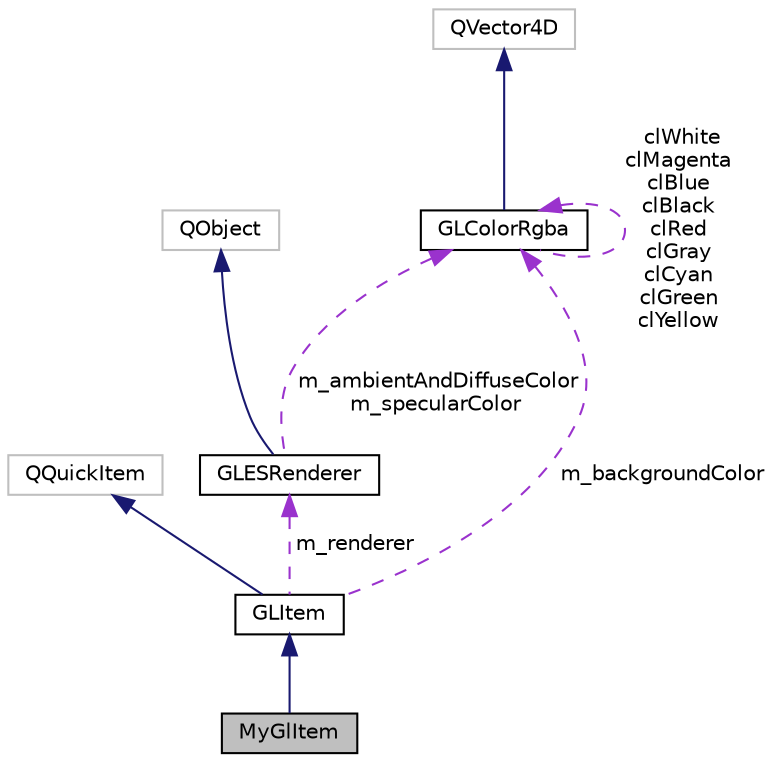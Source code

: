 digraph "MyGlItem"
{
 // LATEX_PDF_SIZE
  edge [fontname="Helvetica",fontsize="10",labelfontname="Helvetica",labelfontsize="10"];
  node [fontname="Helvetica",fontsize="10",shape=record];
  Node3 [label="MyGlItem",height=0.2,width=0.4,color="black", fillcolor="grey75", style="filled", fontcolor="black",tooltip="The MyGlItem class."];
  Node4 -> Node3 [dir="back",color="midnightblue",fontsize="10",style="solid",fontname="Helvetica"];
  Node4 [label="GLItem",height=0.2,width=0.4,color="black", fillcolor="white", style="filled",URL="$class_g_l_item.html",tooltip="The GlItem class is a 3D-scene item designed for use in QML SceneGraphs. It should be subclassed acco..."];
  Node5 -> Node4 [dir="back",color="midnightblue",fontsize="10",style="solid",fontname="Helvetica"];
  Node5 [label="QQuickItem",height=0.2,width=0.4,color="grey75", fillcolor="white", style="filled",tooltip=" "];
  Node6 -> Node4 [dir="back",color="darkorchid3",fontsize="10",style="dashed",label=" m_renderer" ,fontname="Helvetica"];
  Node6 [label="GLESRenderer",height=0.2,width=0.4,color="black", fillcolor="white", style="filled",URL="$class_g_l_e_s_renderer.html",tooltip="A render program that can be used as a simple replacement for the OpenGL fixed function pipeline."];
  Node7 -> Node6 [dir="back",color="midnightblue",fontsize="10",style="solid",fontname="Helvetica"];
  Node7 [label="QObject",height=0.2,width=0.4,color="grey75", fillcolor="white", style="filled",tooltip=" "];
  Node8 -> Node6 [dir="back",color="darkorchid3",fontsize="10",style="dashed",label=" m_ambientAndDiffuseColor\nm_specularColor" ,fontname="Helvetica"];
  Node8 [label="GLColorRgba",height=0.2,width=0.4,color="black", fillcolor="white", style="filled",URL="$class_g_l_color_rgba.html",tooltip="The GlColorRgba class is a convenience class to replace QVector4D for color variables."];
  Node9 -> Node8 [dir="back",color="midnightblue",fontsize="10",style="solid",fontname="Helvetica"];
  Node9 [label="QVector4D",height=0.2,width=0.4,color="grey75", fillcolor="white", style="filled",tooltip=" "];
  Node8 -> Node8 [dir="back",color="darkorchid3",fontsize="10",style="dashed",label=" clWhite\nclMagenta\nclBlue\nclBlack\nclRed\nclGray\nclCyan\nclGreen\nclYellow" ,fontname="Helvetica"];
  Node8 -> Node4 [dir="back",color="darkorchid3",fontsize="10",style="dashed",label=" m_backgroundColor" ,fontname="Helvetica"];
}
